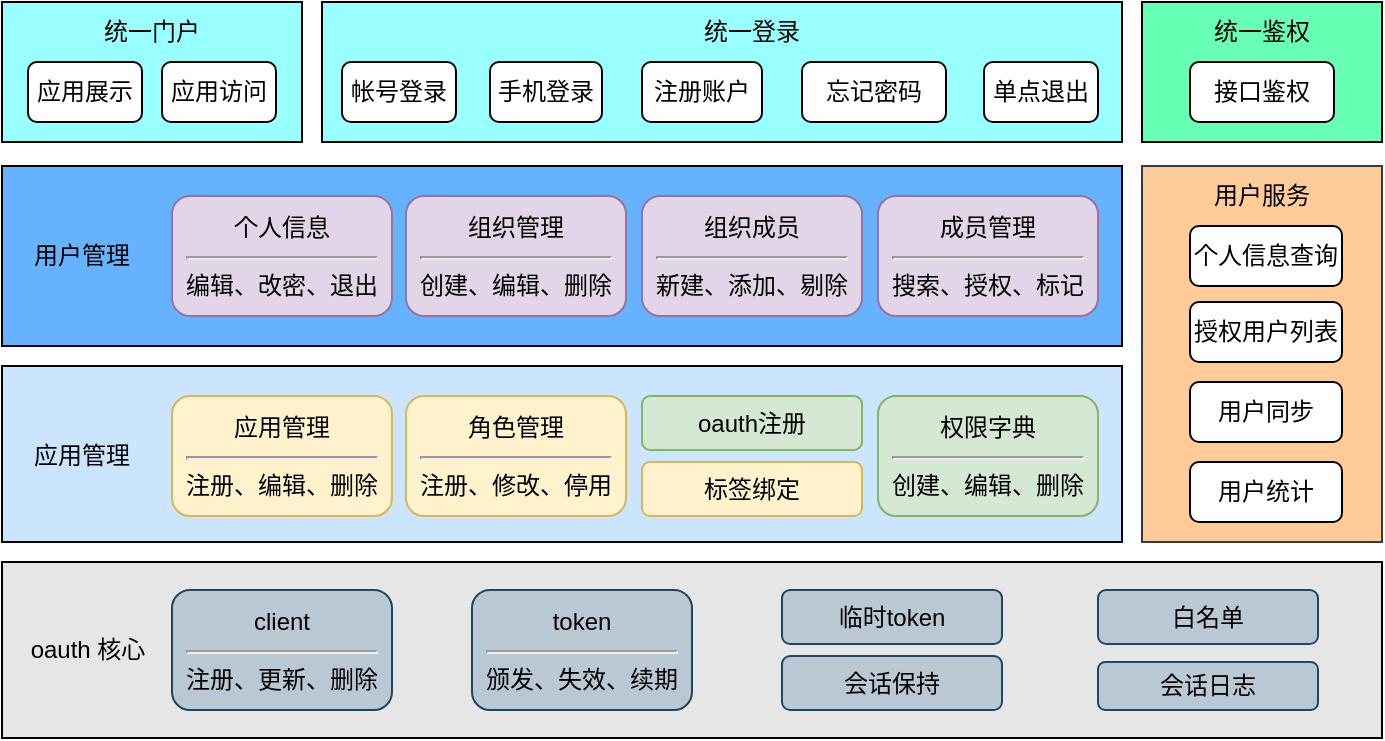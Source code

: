 <mxfile version="20.2.7" type="github">
  <diagram id="El1bHCEOwHhZZn3u0Adx" name="第 1 页">
    <mxGraphModel dx="782" dy="402" grid="1" gridSize="10" guides="1" tooltips="1" connect="1" arrows="1" fold="1" page="1" pageScale="1" pageWidth="827" pageHeight="1169" math="0" shadow="0">
      <root>
        <mxCell id="0" />
        <mxCell id="1" parent="0" />
        <mxCell id="TPmh33eMhtLOEvuHF0mb-4" value="" style="rounded=0;whiteSpace=wrap;html=1;fillColor=#99FFFF;" vertex="1" parent="1">
          <mxGeometry x="90" y="60" width="150" height="70" as="geometry" />
        </mxCell>
        <mxCell id="TPmh33eMhtLOEvuHF0mb-1" value="应用展示" style="rounded=1;whiteSpace=wrap;html=1;" vertex="1" parent="1">
          <mxGeometry x="103" y="90" width="57" height="30" as="geometry" />
        </mxCell>
        <mxCell id="TPmh33eMhtLOEvuHF0mb-5" value="统一门户" style="text;html=1;strokeColor=none;fillColor=none;align=center;verticalAlign=middle;whiteSpace=wrap;rounded=0;fontFamily=Helvetica;" vertex="1" parent="1">
          <mxGeometry x="135" y="60" width="60" height="30" as="geometry" />
        </mxCell>
        <mxCell id="TPmh33eMhtLOEvuHF0mb-6" value="" style="rounded=0;whiteSpace=wrap;html=1;fillColor=#99FFFF;" vertex="1" parent="1">
          <mxGeometry x="250" y="60" width="400" height="70" as="geometry" />
        </mxCell>
        <mxCell id="TPmh33eMhtLOEvuHF0mb-7" value="统一登录" style="text;html=1;strokeColor=none;fillColor=none;align=center;verticalAlign=middle;whiteSpace=wrap;rounded=0;" vertex="1" parent="1">
          <mxGeometry x="435" y="60" width="60" height="30" as="geometry" />
        </mxCell>
        <mxCell id="TPmh33eMhtLOEvuHF0mb-10" value="帐号登录" style="rounded=1;whiteSpace=wrap;html=1;" vertex="1" parent="1">
          <mxGeometry x="260" y="90" width="57" height="30" as="geometry" />
        </mxCell>
        <mxCell id="TPmh33eMhtLOEvuHF0mb-14" value="" style="rounded=0;whiteSpace=wrap;html=1;fillColor=#66B2FF;" vertex="1" parent="1">
          <mxGeometry x="90" y="142" width="560" height="90" as="geometry" />
        </mxCell>
        <mxCell id="TPmh33eMhtLOEvuHF0mb-15" value="用户管理" style="text;html=1;strokeColor=none;fillColor=none;align=center;verticalAlign=middle;whiteSpace=wrap;rounded=0;" vertex="1" parent="1">
          <mxGeometry x="100" y="172" width="60" height="30" as="geometry" />
        </mxCell>
        <mxCell id="TPmh33eMhtLOEvuHF0mb-16" value="" style="rounded=0;whiteSpace=wrap;html=1;fillColor=#CCE5FF;" vertex="1" parent="1">
          <mxGeometry x="90" y="242" width="560" height="88" as="geometry" />
        </mxCell>
        <mxCell id="TPmh33eMhtLOEvuHF0mb-17" value="应用管理" style="text;html=1;strokeColor=none;fillColor=none;align=center;verticalAlign=middle;whiteSpace=wrap;rounded=0;" vertex="1" parent="1">
          <mxGeometry x="100" y="272" width="60" height="30" as="geometry" />
        </mxCell>
        <mxCell id="TPmh33eMhtLOEvuHF0mb-19" value="个人信息&lt;br&gt;&lt;hr&gt;编辑、改密、退出" style="rounded=1;whiteSpace=wrap;html=1;fillColor=#e1d5e7;strokeColor=#9673a6;" vertex="1" parent="1">
          <mxGeometry x="175" y="157" width="110" height="60" as="geometry" />
        </mxCell>
        <mxCell id="TPmh33eMhtLOEvuHF0mb-26" value="组织管理&lt;br&gt;&lt;hr&gt;创建、编辑、删除" style="rounded=1;whiteSpace=wrap;html=1;fillColor=#e1d5e7;strokeColor=#9673a6;" vertex="1" parent="1">
          <mxGeometry x="292" y="157" width="110" height="60" as="geometry" />
        </mxCell>
        <mxCell id="TPmh33eMhtLOEvuHF0mb-27" value="组织成员&lt;br&gt;&lt;hr&gt;新建、添加、剔除" style="rounded=1;whiteSpace=wrap;html=1;fillColor=#e1d5e7;strokeColor=#9673a6;" vertex="1" parent="1">
          <mxGeometry x="410" y="157" width="110" height="60" as="geometry" />
        </mxCell>
        <mxCell id="TPmh33eMhtLOEvuHF0mb-28" value="成员管理&lt;br&gt;&lt;hr&gt;搜索、授权、标记" style="rounded=1;whiteSpace=wrap;html=1;fillColor=#e1d5e7;strokeColor=#9673a6;" vertex="1" parent="1">
          <mxGeometry x="528" y="157" width="110" height="60" as="geometry" />
        </mxCell>
        <mxCell id="TPmh33eMhtLOEvuHF0mb-29" value="应用管理&lt;br&gt;&lt;hr&gt;注册、编辑、删除" style="rounded=1;whiteSpace=wrap;html=1;fillColor=#fff2cc;strokeColor=#d6b656;" vertex="1" parent="1">
          <mxGeometry x="175" y="257" width="110" height="60" as="geometry" />
        </mxCell>
        <mxCell id="TPmh33eMhtLOEvuHF0mb-30" value="角色管理&lt;br&gt;&lt;hr&gt;注册、修改、停用" style="rounded=1;whiteSpace=wrap;html=1;fillColor=#fff2cc;strokeColor=#d6b656;" vertex="1" parent="1">
          <mxGeometry x="292" y="257" width="110" height="60" as="geometry" />
        </mxCell>
        <mxCell id="TPmh33eMhtLOEvuHF0mb-33" value="标签绑定" style="rounded=1;whiteSpace=wrap;html=1;fillColor=#fff2cc;strokeColor=#d6b656;" vertex="1" parent="1">
          <mxGeometry x="410" y="290" width="110" height="27" as="geometry" />
        </mxCell>
        <mxCell id="TPmh33eMhtLOEvuHF0mb-35" value="权限字典&lt;br&gt;&lt;hr&gt;创建、编辑、删除" style="rounded=1;whiteSpace=wrap;html=1;fillColor=#d5e8d4;strokeColor=#82b366;" vertex="1" parent="1">
          <mxGeometry x="528" y="257" width="110" height="60" as="geometry" />
        </mxCell>
        <mxCell id="TPmh33eMhtLOEvuHF0mb-37" value="oauth注册" style="rounded=1;whiteSpace=wrap;html=1;fillColor=#d5e8d4;strokeColor=#82b366;" vertex="1" parent="1">
          <mxGeometry x="410" y="257" width="110" height="27" as="geometry" />
        </mxCell>
        <mxCell id="TPmh33eMhtLOEvuHF0mb-40" style="edgeStyle=orthogonalEdgeStyle;rounded=0;orthogonalLoop=1;jettySize=auto;html=1;exitX=0.5;exitY=1;exitDx=0;exitDy=0;" edge="1" parent="1">
          <mxGeometry relative="1" as="geometry">
            <mxPoint x="219" y="120" as="sourcePoint" />
            <mxPoint x="219" y="120" as="targetPoint" />
          </mxGeometry>
        </mxCell>
        <mxCell id="TPmh33eMhtLOEvuHF0mb-41" value="手机登录" style="rounded=1;whiteSpace=wrap;html=1;" vertex="1" parent="1">
          <mxGeometry x="334" y="90" width="56" height="30" as="geometry" />
        </mxCell>
        <mxCell id="TPmh33eMhtLOEvuHF0mb-42" value="注册账户" style="rounded=1;whiteSpace=wrap;html=1;" vertex="1" parent="1">
          <mxGeometry x="410" y="90" width="60" height="30" as="geometry" />
        </mxCell>
        <mxCell id="TPmh33eMhtLOEvuHF0mb-43" value="忘记密码" style="rounded=1;whiteSpace=wrap;html=1;" vertex="1" parent="1">
          <mxGeometry x="490" y="90" width="72" height="30" as="geometry" />
        </mxCell>
        <mxCell id="TPmh33eMhtLOEvuHF0mb-44" value="" style="rounded=0;whiteSpace=wrap;html=1;fillColor=#66FFB3;" vertex="1" parent="1">
          <mxGeometry x="660" y="60" width="120" height="70" as="geometry" />
        </mxCell>
        <mxCell id="TPmh33eMhtLOEvuHF0mb-45" value="统一鉴权" style="text;html=1;strokeColor=none;fillColor=none;align=center;verticalAlign=middle;whiteSpace=wrap;rounded=0;" vertex="1" parent="1">
          <mxGeometry x="690" y="60" width="60" height="30" as="geometry" />
        </mxCell>
        <mxCell id="TPmh33eMhtLOEvuHF0mb-46" value="接口鉴权" style="rounded=1;whiteSpace=wrap;html=1;" vertex="1" parent="1">
          <mxGeometry x="684" y="90" width="72" height="30" as="geometry" />
        </mxCell>
        <mxCell id="TPmh33eMhtLOEvuHF0mb-47" value="" style="rounded=0;whiteSpace=wrap;html=1;fillColor=#ffcc99;strokeColor=#36393d;" vertex="1" parent="1">
          <mxGeometry x="660" y="142" width="120" height="188" as="geometry" />
        </mxCell>
        <mxCell id="TPmh33eMhtLOEvuHF0mb-48" value="用户服务" style="text;html=1;strokeColor=none;fillColor=none;align=center;verticalAlign=middle;whiteSpace=wrap;rounded=0;" vertex="1" parent="1">
          <mxGeometry x="690" y="142" width="60" height="30" as="geometry" />
        </mxCell>
        <mxCell id="TPmh33eMhtLOEvuHF0mb-52" value="个人信息查询" style="rounded=1;whiteSpace=wrap;html=1;" vertex="1" parent="1">
          <mxGeometry x="684" y="172" width="76" height="30" as="geometry" />
        </mxCell>
        <mxCell id="TPmh33eMhtLOEvuHF0mb-53" value="应用访问" style="rounded=1;whiteSpace=wrap;html=1;" vertex="1" parent="1">
          <mxGeometry x="170" y="90" width="57" height="30" as="geometry" />
        </mxCell>
        <mxCell id="TPmh33eMhtLOEvuHF0mb-54" value="单点退出" style="rounded=1;whiteSpace=wrap;html=1;" vertex="1" parent="1">
          <mxGeometry x="581" y="90" width="57" height="30" as="geometry" />
        </mxCell>
        <mxCell id="TPmh33eMhtLOEvuHF0mb-56" value="授权用户列表" style="rounded=1;whiteSpace=wrap;html=1;" vertex="1" parent="1">
          <mxGeometry x="684" y="210" width="76" height="30" as="geometry" />
        </mxCell>
        <mxCell id="TPmh33eMhtLOEvuHF0mb-57" value="" style="rounded=0;whiteSpace=wrap;html=1;fillColor=#E6E6E6;" vertex="1" parent="1">
          <mxGeometry x="90" y="340" width="690" height="88" as="geometry" />
        </mxCell>
        <mxCell id="TPmh33eMhtLOEvuHF0mb-58" value="oauth 核心" style="text;html=1;strokeColor=none;fillColor=none;align=center;verticalAlign=middle;whiteSpace=wrap;rounded=0;" vertex="1" parent="1">
          <mxGeometry x="103" y="369" width="60" height="30" as="geometry" />
        </mxCell>
        <mxCell id="TPmh33eMhtLOEvuHF0mb-63" value="client&lt;br&gt;&lt;hr&gt;注册、更新、删除" style="rounded=1;whiteSpace=wrap;html=1;fillColor=#bac8d3;strokeColor=#23445d;" vertex="1" parent="1">
          <mxGeometry x="175" y="354" width="110" height="60" as="geometry" />
        </mxCell>
        <mxCell id="TPmh33eMhtLOEvuHF0mb-64" value="token&lt;br&gt;&lt;hr&gt;颁发、失效、续期" style="rounded=1;whiteSpace=wrap;html=1;fillColor=#bac8d3;strokeColor=#23445d;" vertex="1" parent="1">
          <mxGeometry x="325" y="354" width="110" height="60" as="geometry" />
        </mxCell>
        <mxCell id="TPmh33eMhtLOEvuHF0mb-65" value="会话保持" style="rounded=1;whiteSpace=wrap;html=1;fillColor=#bac8d3;strokeColor=#23445d;" vertex="1" parent="1">
          <mxGeometry x="480" y="387" width="110" height="27" as="geometry" />
        </mxCell>
        <mxCell id="TPmh33eMhtLOEvuHF0mb-66" value="临时token" style="rounded=1;whiteSpace=wrap;html=1;fillColor=#bac8d3;strokeColor=#23445d;" vertex="1" parent="1">
          <mxGeometry x="480" y="354" width="110" height="27" as="geometry" />
        </mxCell>
        <mxCell id="TPmh33eMhtLOEvuHF0mb-67" value="白名单" style="rounded=1;whiteSpace=wrap;html=1;fillColor=#bac8d3;strokeColor=#23445d;" vertex="1" parent="1">
          <mxGeometry x="638" y="354" width="110" height="27" as="geometry" />
        </mxCell>
        <mxCell id="TPmh33eMhtLOEvuHF0mb-68" value="会话日志" style="rounded=1;whiteSpace=wrap;html=1;fillColor=#bac8d3;strokeColor=#23445d;" vertex="1" parent="1">
          <mxGeometry x="638" y="390" width="110" height="24" as="geometry" />
        </mxCell>
        <mxCell id="TPmh33eMhtLOEvuHF0mb-69" value="用户同步" style="rounded=1;whiteSpace=wrap;html=1;" vertex="1" parent="1">
          <mxGeometry x="684" y="250" width="76" height="30" as="geometry" />
        </mxCell>
        <mxCell id="TPmh33eMhtLOEvuHF0mb-70" value="用户统计" style="rounded=1;whiteSpace=wrap;html=1;" vertex="1" parent="1">
          <mxGeometry x="684" y="290" width="76" height="30" as="geometry" />
        </mxCell>
      </root>
    </mxGraphModel>
  </diagram>
</mxfile>
